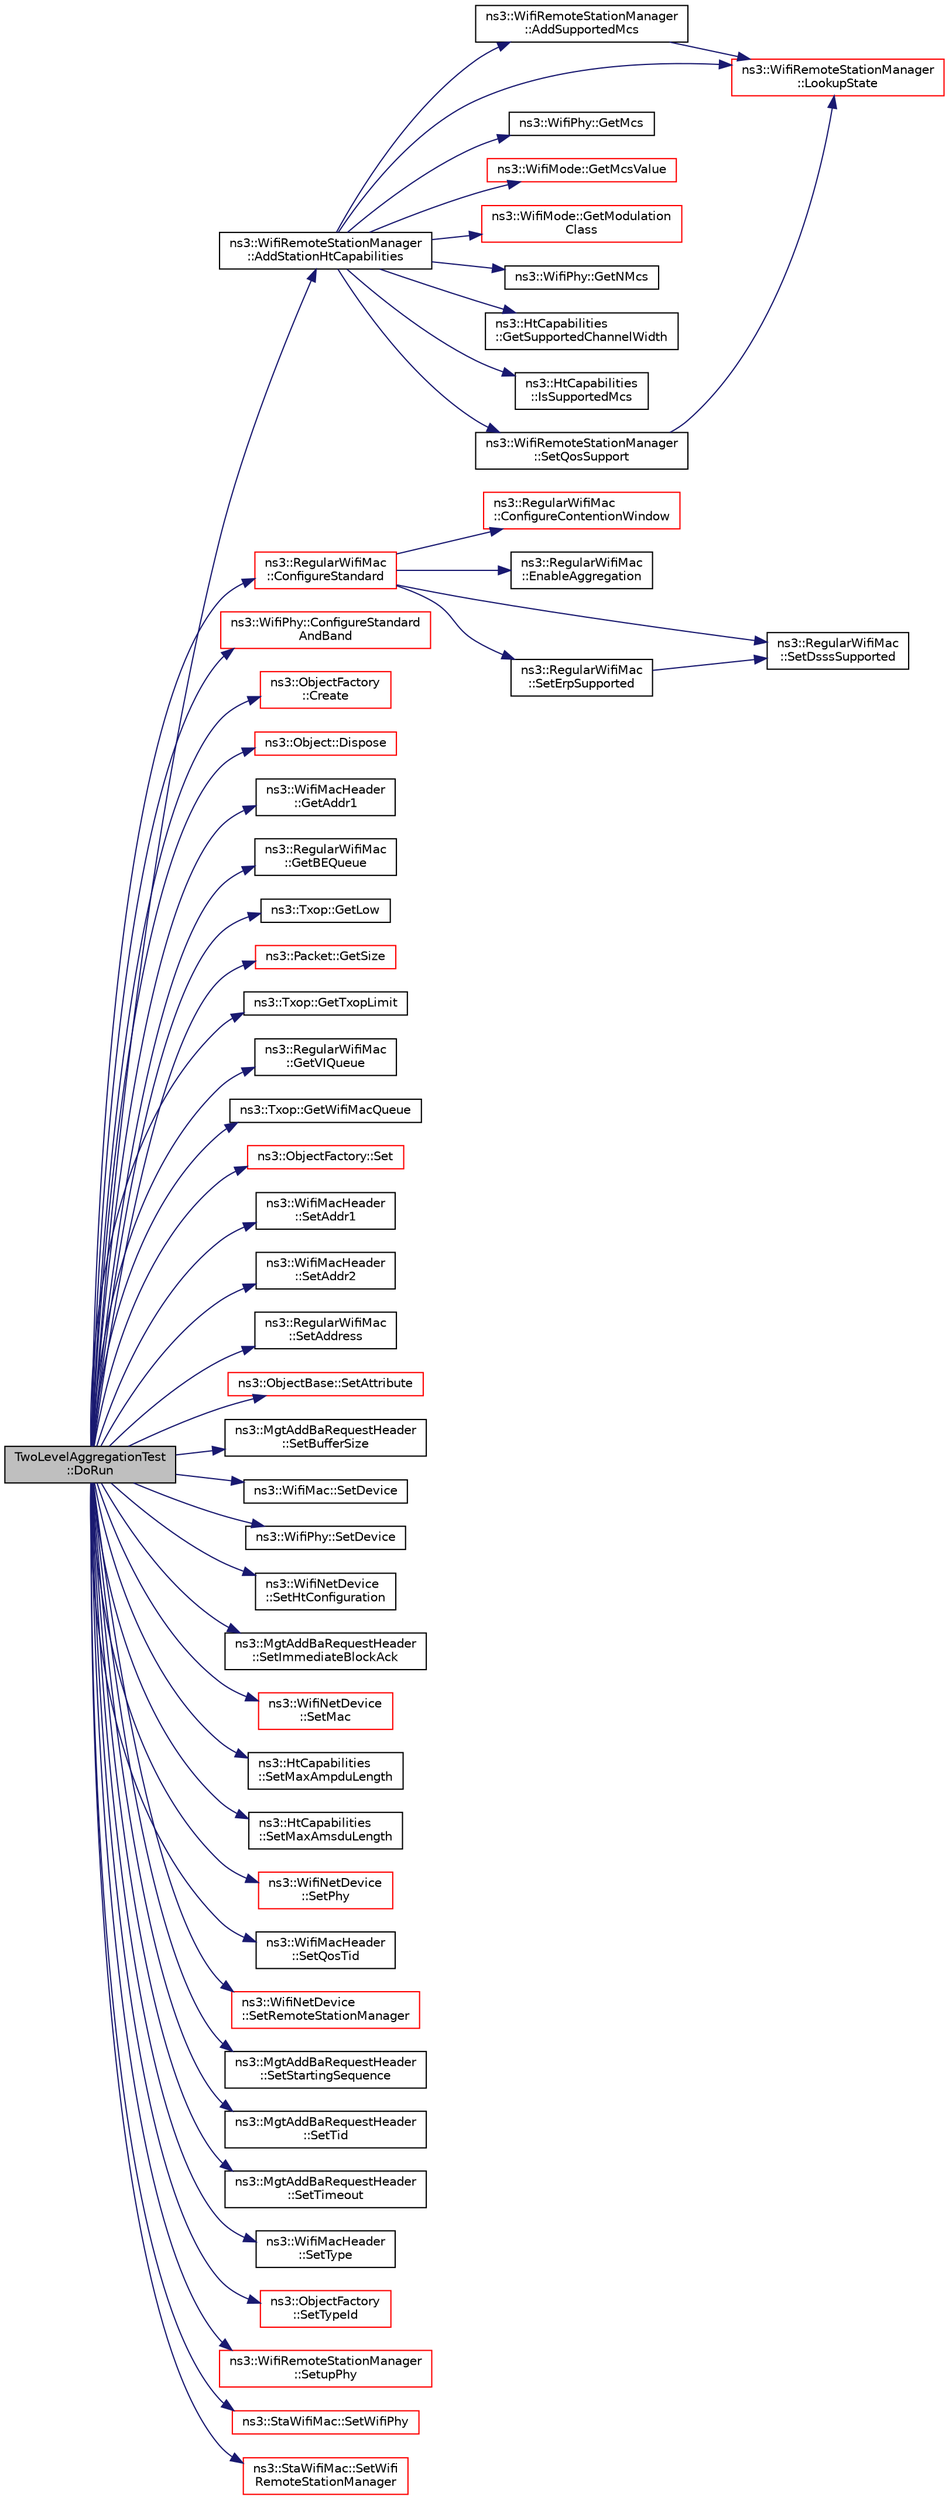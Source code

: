 digraph "TwoLevelAggregationTest::DoRun"
{
 // LATEX_PDF_SIZE
  edge [fontname="Helvetica",fontsize="10",labelfontname="Helvetica",labelfontsize="10"];
  node [fontname="Helvetica",fontsize="10",shape=record];
  rankdir="LR";
  Node1 [label="TwoLevelAggregationTest\l::DoRun",height=0.2,width=0.4,color="black", fillcolor="grey75", style="filled", fontcolor="black",tooltip="Implementation to actually run this TestCase."];
  Node1 -> Node2 [color="midnightblue",fontsize="10",style="solid",fontname="Helvetica"];
  Node2 [label="ns3::WifiRemoteStationManager\l::AddStationHtCapabilities",height=0.2,width=0.4,color="black", fillcolor="white", style="filled",URL="$classns3_1_1_wifi_remote_station_manager.html#adeb2ecc44bc7986e1a65835c8f631af0",tooltip="Records HT capabilities of the remote station."];
  Node2 -> Node3 [color="midnightblue",fontsize="10",style="solid",fontname="Helvetica"];
  Node3 [label="ns3::WifiRemoteStationManager\l::AddSupportedMcs",height=0.2,width=0.4,color="black", fillcolor="white", style="filled",URL="$classns3_1_1_wifi_remote_station_manager.html#a4fd51c027afacdfa7225346d6d88c6b3",tooltip="Record the MCS index supported by the station."];
  Node3 -> Node4 [color="midnightblue",fontsize="10",style="solid",fontname="Helvetica"];
  Node4 [label="ns3::WifiRemoteStationManager\l::LookupState",height=0.2,width=0.4,color="red", fillcolor="white", style="filled",URL="$classns3_1_1_wifi_remote_station_manager.html#a6a5c20f231324799e383594b546ca733",tooltip="Return the state of the station associated with the given address."];
  Node2 -> Node12 [color="midnightblue",fontsize="10",style="solid",fontname="Helvetica"];
  Node12 [label="ns3::WifiPhy::GetMcs",height=0.2,width=0.4,color="black", fillcolor="white", style="filled",URL="$classns3_1_1_wifi_phy.html#ac5e4ea4c408896451a8ad77e77a88231",tooltip="The WifiPhy::GetMcs() method is used (e.g., by a WifiRemoteStationManager) to determine the set of tr..."];
  Node2 -> Node13 [color="midnightblue",fontsize="10",style="solid",fontname="Helvetica"];
  Node13 [label="ns3::WifiMode::GetMcsValue",height=0.2,width=0.4,color="red", fillcolor="white", style="filled",URL="$classns3_1_1_wifi_mode.html#a4ba00941b5dbc4903ffecc1a0c841c6c",tooltip=" "];
  Node2 -> Node17 [color="midnightblue",fontsize="10",style="solid",fontname="Helvetica"];
  Node17 [label="ns3::WifiMode::GetModulation\lClass",height=0.2,width=0.4,color="red", fillcolor="white", style="filled",URL="$classns3_1_1_wifi_mode.html#a67e1664cac501221b63a2be307184cc9",tooltip=" "];
  Node2 -> Node18 [color="midnightblue",fontsize="10",style="solid",fontname="Helvetica"];
  Node18 [label="ns3::WifiPhy::GetNMcs",height=0.2,width=0.4,color="black", fillcolor="white", style="filled",URL="$classns3_1_1_wifi_phy.html#a6564e0e1e90982b5bb78898449f093e7",tooltip="The WifiPhy::GetNMcs() method is used (e.g., by a WifiRemoteStationManager) to determine the set of t..."];
  Node2 -> Node19 [color="midnightblue",fontsize="10",style="solid",fontname="Helvetica"];
  Node19 [label="ns3::HtCapabilities\l::GetSupportedChannelWidth",height=0.2,width=0.4,color="black", fillcolor="white", style="filled",URL="$classns3_1_1_ht_capabilities.html#aafd98c809a12a923048b51d0ad002a9c",tooltip="Return the supported channel width."];
  Node2 -> Node20 [color="midnightblue",fontsize="10",style="solid",fontname="Helvetica"];
  Node20 [label="ns3::HtCapabilities\l::IsSupportedMcs",height=0.2,width=0.4,color="black", fillcolor="white", style="filled",URL="$classns3_1_1_ht_capabilities.html#aaefa434ec994cacdc4b01250cb5654b8",tooltip="Return the is MCS supported flag."];
  Node2 -> Node4 [color="midnightblue",fontsize="10",style="solid",fontname="Helvetica"];
  Node2 -> Node21 [color="midnightblue",fontsize="10",style="solid",fontname="Helvetica"];
  Node21 [label="ns3::WifiRemoteStationManager\l::SetQosSupport",height=0.2,width=0.4,color="black", fillcolor="white", style="filled",URL="$classns3_1_1_wifi_remote_station_manager.html#a8146d57b94ed85447d28a3f66e24d45b",tooltip="Records QoS support of the remote station."];
  Node21 -> Node4 [color="midnightblue",fontsize="10",style="solid",fontname="Helvetica"];
  Node1 -> Node22 [color="midnightblue",fontsize="10",style="solid",fontname="Helvetica"];
  Node22 [label="ns3::RegularWifiMac\l::ConfigureStandard",height=0.2,width=0.4,color="red", fillcolor="white", style="filled",URL="$classns3_1_1_regular_wifi_mac.html#a99aff32071f7c8ec59d20d0b37ca2fe9",tooltip=" "];
  Node22 -> Node23 [color="midnightblue",fontsize="10",style="solid",fontname="Helvetica"];
  Node23 [label="ns3::RegularWifiMac\l::ConfigureContentionWindow",height=0.2,width=0.4,color="red", fillcolor="white", style="filled",URL="$classns3_1_1_regular_wifi_mac.html#aa6da62735de3b3aaa10f713a8832c3c6",tooltip=" "];
  Node22 -> Node43 [color="midnightblue",fontsize="10",style="solid",fontname="Helvetica"];
  Node43 [label="ns3::RegularWifiMac\l::EnableAggregation",height=0.2,width=0.4,color="black", fillcolor="white", style="filled",URL="$classns3_1_1_regular_wifi_mac.html#aff4c3c6089505d115e0cdb3403cf0eba",tooltip="Enable aggregation function."];
  Node22 -> Node44 [color="midnightblue",fontsize="10",style="solid",fontname="Helvetica"];
  Node44 [label="ns3::RegularWifiMac\l::SetDsssSupported",height=0.2,width=0.4,color="black", fillcolor="white", style="filled",URL="$classns3_1_1_regular_wifi_mac.html#ac704c4df1771a9e7c0f9ff3bb72ca6fe",tooltip="Enable or disable DSSS support for the device."];
  Node22 -> Node45 [color="midnightblue",fontsize="10",style="solid",fontname="Helvetica"];
  Node45 [label="ns3::RegularWifiMac\l::SetErpSupported",height=0.2,width=0.4,color="black", fillcolor="white", style="filled",URL="$classns3_1_1_regular_wifi_mac.html#a61126017f4b5902c91947d4fbfe3f007",tooltip="Enable or disable ERP support for the device."];
  Node45 -> Node44 [color="midnightblue",fontsize="10",style="solid",fontname="Helvetica"];
  Node1 -> Node47 [color="midnightblue",fontsize="10",style="solid",fontname="Helvetica"];
  Node47 [label="ns3::WifiPhy::ConfigureStandard\lAndBand",height=0.2,width=0.4,color="red", fillcolor="white", style="filled",URL="$classns3_1_1_wifi_phy.html#a8051dbd3b27d1a327273424f1487d036",tooltip="Configure the PHY-level parameters for different Wi-Fi standard."];
  Node1 -> Node170 [color="midnightblue",fontsize="10",style="solid",fontname="Helvetica"];
  Node170 [label="ns3::ObjectFactory\l::Create",height=0.2,width=0.4,color="red", fillcolor="white", style="filled",URL="$classns3_1_1_object_factory.html#a52eda277f4aaab54266134ba48102ad7",tooltip="Create an Object instance of the configured TypeId."];
  Node1 -> Node252 [color="midnightblue",fontsize="10",style="solid",fontname="Helvetica"];
  Node252 [label="ns3::Object::Dispose",height=0.2,width=0.4,color="red", fillcolor="white", style="filled",URL="$classns3_1_1_object.html#aa90ae598863f6c251cdab3c3722afdaf",tooltip="Dispose of this Object."];
  Node1 -> Node254 [color="midnightblue",fontsize="10",style="solid",fontname="Helvetica"];
  Node254 [label="ns3::WifiMacHeader\l::GetAddr1",height=0.2,width=0.4,color="black", fillcolor="white", style="filled",URL="$classns3_1_1_wifi_mac_header.html#aa1c4acbda4ace9f7a920c97d71bdd097",tooltip="Return the address in the Address 1 field."];
  Node1 -> Node255 [color="midnightblue",fontsize="10",style="solid",fontname="Helvetica"];
  Node255 [label="ns3::RegularWifiMac\l::GetBEQueue",height=0.2,width=0.4,color="black", fillcolor="white", style="filled",URL="$classns3_1_1_regular_wifi_mac.html#a332d11fec14acefd309b42283fa58c3c",tooltip="Accessor for the AC_BE channel access function."];
  Node1 -> Node256 [color="midnightblue",fontsize="10",style="solid",fontname="Helvetica"];
  Node256 [label="ns3::Txop::GetLow",height=0.2,width=0.4,color="black", fillcolor="white", style="filled",URL="$classns3_1_1_txop.html#a34a0543a372e357fb7e9b9224a531ce3",tooltip="Return the MacLow associated with this Txop."];
  Node1 -> Node257 [color="midnightblue",fontsize="10",style="solid",fontname="Helvetica"];
  Node257 [label="ns3::Packet::GetSize",height=0.2,width=0.4,color="red", fillcolor="white", style="filled",URL="$classns3_1_1_packet.html#afff7cb1ff518ee6dc0d424e10a5ad6ec",tooltip="Returns the the size in bytes of the packet (including the zero-filled initial payload)."];
  Node1 -> Node259 [color="midnightblue",fontsize="10",style="solid",fontname="Helvetica"];
  Node259 [label="ns3::Txop::GetTxopLimit",height=0.2,width=0.4,color="black", fillcolor="white", style="filled",URL="$classns3_1_1_txop.html#a4c3271887c9fb5dcb2ef61651a3a60de",tooltip="Return the TXOP limit."];
  Node1 -> Node260 [color="midnightblue",fontsize="10",style="solid",fontname="Helvetica"];
  Node260 [label="ns3::RegularWifiMac\l::GetVIQueue",height=0.2,width=0.4,color="black", fillcolor="white", style="filled",URL="$classns3_1_1_regular_wifi_mac.html#ad2418b180a2ccc6b56ff5742926c279f",tooltip="Accessor for the AC_VI channel access function."];
  Node1 -> Node261 [color="midnightblue",fontsize="10",style="solid",fontname="Helvetica"];
  Node261 [label="ns3::Txop::GetWifiMacQueue",height=0.2,width=0.4,color="black", fillcolor="white", style="filled",URL="$classns3_1_1_txop.html#a4aa1f06507f029a94c192c7df64de000",tooltip="Return the packet queue associated with this Txop."];
  Node1 -> Node262 [color="midnightblue",fontsize="10",style="solid",fontname="Helvetica"];
  Node262 [label="ns3::ObjectFactory::Set",height=0.2,width=0.4,color="red", fillcolor="white", style="filled",URL="$classns3_1_1_object_factory.html#a3c9d5ed564f08ab4427e113bcc48e1d4",tooltip="Set an attribute to be set during construction."];
  Node1 -> Node268 [color="midnightblue",fontsize="10",style="solid",fontname="Helvetica"];
  Node268 [label="ns3::WifiMacHeader\l::SetAddr1",height=0.2,width=0.4,color="black", fillcolor="white", style="filled",URL="$classns3_1_1_wifi_mac_header.html#a6478a02b80d5c01657714c5c7a0ae1cb",tooltip="Fill the Address 1 field with the given address."];
  Node1 -> Node269 [color="midnightblue",fontsize="10",style="solid",fontname="Helvetica"];
  Node269 [label="ns3::WifiMacHeader\l::SetAddr2",height=0.2,width=0.4,color="black", fillcolor="white", style="filled",URL="$classns3_1_1_wifi_mac_header.html#ab6a0efdc43d39b5da5d17eae9665271d",tooltip="Fill the Address 2 field with the given address."];
  Node1 -> Node270 [color="midnightblue",fontsize="10",style="solid",fontname="Helvetica"];
  Node270 [label="ns3::RegularWifiMac\l::SetAddress",height=0.2,width=0.4,color="black", fillcolor="white", style="filled",URL="$classns3_1_1_regular_wifi_mac.html#a71265ac4dff0a65208bed95af4031391",tooltip=" "];
  Node1 -> Node271 [color="midnightblue",fontsize="10",style="solid",fontname="Helvetica"];
  Node271 [label="ns3::ObjectBase::SetAttribute",height=0.2,width=0.4,color="red", fillcolor="white", style="filled",URL="$classns3_1_1_object_base.html#ac60245d3ea4123bbc9b1d391f1f6592f",tooltip="Set a single attribute, raising fatal errors if unsuccessful."];
  Node1 -> Node272 [color="midnightblue",fontsize="10",style="solid",fontname="Helvetica"];
  Node272 [label="ns3::MgtAddBaRequestHeader\l::SetBufferSize",height=0.2,width=0.4,color="black", fillcolor="white", style="filled",URL="$classns3_1_1_mgt_add_ba_request_header.html#a480af17ddad3bf04f0adee28bccd2ef5",tooltip="Set buffer size."];
  Node1 -> Node273 [color="midnightblue",fontsize="10",style="solid",fontname="Helvetica"];
  Node273 [label="ns3::WifiMac::SetDevice",height=0.2,width=0.4,color="black", fillcolor="white", style="filled",URL="$classns3_1_1_wifi_mac.html#afe3759ba08883e2b4f85b9296bfe0063",tooltip="Sets the device this PHY is associated with."];
  Node1 -> Node274 [color="midnightblue",fontsize="10",style="solid",fontname="Helvetica"];
  Node274 [label="ns3::WifiPhy::SetDevice",height=0.2,width=0.4,color="black", fillcolor="white", style="filled",URL="$classns3_1_1_wifi_phy.html#acee10439f3178bd1f500b39cf8ded67a",tooltip="Sets the device this PHY is associated with."];
  Node1 -> Node275 [color="midnightblue",fontsize="10",style="solid",fontname="Helvetica"];
  Node275 [label="ns3::WifiNetDevice\l::SetHtConfiguration",height=0.2,width=0.4,color="black", fillcolor="white", style="filled",URL="$classns3_1_1_wifi_net_device.html#a2f08e359eb50ff8be69d611ad3b84605",tooltip=" "];
  Node1 -> Node276 [color="midnightblue",fontsize="10",style="solid",fontname="Helvetica"];
  Node276 [label="ns3::MgtAddBaRequestHeader\l::SetImmediateBlockAck",height=0.2,width=0.4,color="black", fillcolor="white", style="filled",URL="$classns3_1_1_mgt_add_ba_request_header.html#a6c500c2af17b44cead2c9449ed35bc5f",tooltip="Enable immediate BlockAck."];
  Node1 -> Node277 [color="midnightblue",fontsize="10",style="solid",fontname="Helvetica"];
  Node277 [label="ns3::WifiNetDevice\l::SetMac",height=0.2,width=0.4,color="red", fillcolor="white", style="filled",URL="$classns3_1_1_wifi_net_device.html#a0a9b545ba9a5a8538b0c4165ab1dc93f",tooltip=" "];
  Node1 -> Node309 [color="midnightblue",fontsize="10",style="solid",fontname="Helvetica"];
  Node309 [label="ns3::HtCapabilities\l::SetMaxAmpduLength",height=0.2,width=0.4,color="black", fillcolor="white", style="filled",URL="$classns3_1_1_ht_capabilities.html#aecbe859f067fede7a68196eb5bdfc049",tooltip="Set the maximum AMPDU length."];
  Node1 -> Node310 [color="midnightblue",fontsize="10",style="solid",fontname="Helvetica"];
  Node310 [label="ns3::HtCapabilities\l::SetMaxAmsduLength",height=0.2,width=0.4,color="black", fillcolor="white", style="filled",URL="$classns3_1_1_ht_capabilities.html#a1b38bfa2272f415f3555f26be3eab92c",tooltip="Set the maximum AMSDU length."];
  Node1 -> Node311 [color="midnightblue",fontsize="10",style="solid",fontname="Helvetica"];
  Node311 [label="ns3::WifiNetDevice\l::SetPhy",height=0.2,width=0.4,color="red", fillcolor="white", style="filled",URL="$classns3_1_1_wifi_net_device.html#ad5c4079445cf469d2626cf10db239edb",tooltip=" "];
  Node1 -> Node312 [color="midnightblue",fontsize="10",style="solid",fontname="Helvetica"];
  Node312 [label="ns3::WifiMacHeader\l::SetQosTid",height=0.2,width=0.4,color="black", fillcolor="white", style="filled",URL="$classns3_1_1_wifi_mac_header.html#a84a98932f5b66cca86bdfaa9cb1bcf7b",tooltip="Set the TID for the QoS header."];
  Node1 -> Node313 [color="midnightblue",fontsize="10",style="solid",fontname="Helvetica"];
  Node313 [label="ns3::WifiNetDevice\l::SetRemoteStationManager",height=0.2,width=0.4,color="red", fillcolor="white", style="filled",URL="$classns3_1_1_wifi_net_device.html#a8f05a43a0042f97c19c65bbaa33dc7e7",tooltip=" "];
  Node1 -> Node314 [color="midnightblue",fontsize="10",style="solid",fontname="Helvetica"];
  Node314 [label="ns3::MgtAddBaRequestHeader\l::SetStartingSequence",height=0.2,width=0.4,color="black", fillcolor="white", style="filled",URL="$classns3_1_1_mgt_add_ba_request_header.html#af88f102a8becfc3e0202c4dfb969a05f",tooltip="Set the starting sequence number."];
  Node1 -> Node315 [color="midnightblue",fontsize="10",style="solid",fontname="Helvetica"];
  Node315 [label="ns3::MgtAddBaRequestHeader\l::SetTid",height=0.2,width=0.4,color="black", fillcolor="white", style="filled",URL="$classns3_1_1_mgt_add_ba_request_header.html#af21456709bd3e8a7574eda1627115eb9",tooltip="Set Traffic ID (TID)."];
  Node1 -> Node316 [color="midnightblue",fontsize="10",style="solid",fontname="Helvetica"];
  Node316 [label="ns3::MgtAddBaRequestHeader\l::SetTimeout",height=0.2,width=0.4,color="black", fillcolor="white", style="filled",URL="$classns3_1_1_mgt_add_ba_request_header.html#aeb99891a5d0299f49a027a346173f9b3",tooltip="Set timeout."];
  Node1 -> Node317 [color="midnightblue",fontsize="10",style="solid",fontname="Helvetica"];
  Node317 [label="ns3::WifiMacHeader\l::SetType",height=0.2,width=0.4,color="black", fillcolor="white", style="filled",URL="$classns3_1_1_wifi_mac_header.html#a71172371f11f1cfcb3912bb03134c285",tooltip="Set Type/Subtype values with the correct values depending on the given type."];
  Node1 -> Node219 [color="midnightblue",fontsize="10",style="solid",fontname="Helvetica"];
  Node219 [label="ns3::ObjectFactory\l::SetTypeId",height=0.2,width=0.4,color="red", fillcolor="white", style="filled",URL="$classns3_1_1_object_factory.html#a77dcd099064038a1eb7a6b8251229ec3",tooltip="Set the TypeId of the Objects to be created by this factory."];
  Node1 -> Node305 [color="midnightblue",fontsize="10",style="solid",fontname="Helvetica"];
  Node305 [label="ns3::WifiRemoteStationManager\l::SetupPhy",height=0.2,width=0.4,color="red", fillcolor="white", style="filled",URL="$classns3_1_1_wifi_remote_station_manager.html#ab6f6bd59a6268841867ca06ecb584c49",tooltip="Set up PHY associated with this device since it is the object that knows the full set of transmit rat..."];
  Node1 -> Node318 [color="midnightblue",fontsize="10",style="solid",fontname="Helvetica"];
  Node318 [label="ns3::StaWifiMac::SetWifiPhy",height=0.2,width=0.4,color="red", fillcolor="white", style="filled",URL="$classns3_1_1_sta_wifi_mac.html#a260031171ef7fb30b9fa9163b6aec455",tooltip=" "];
  Node1 -> Node554 [color="midnightblue",fontsize="10",style="solid",fontname="Helvetica"];
  Node554 [label="ns3::StaWifiMac::SetWifi\lRemoteStationManager",height=0.2,width=0.4,color="red", fillcolor="white", style="filled",URL="$classns3_1_1_sta_wifi_mac.html#a8673adeb61638809f95d1e9e875f7b98",tooltip="Set up WifiRemoteStationManager associated with this StaWifiMac."];
}
